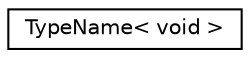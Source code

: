 digraph "Graphical Class Hierarchy"
{
  edge [fontname="Helvetica",fontsize="10",labelfontname="Helvetica",labelfontsize="10"];
  node [fontname="Helvetica",fontsize="10",shape=record];
  rankdir="LR";
  Node1 [label="TypeName\< void \>",height=0.2,width=0.4,color="black", fillcolor="white", style="filled",URL="$structTypeName_3_01void_01_4.html"];
}
